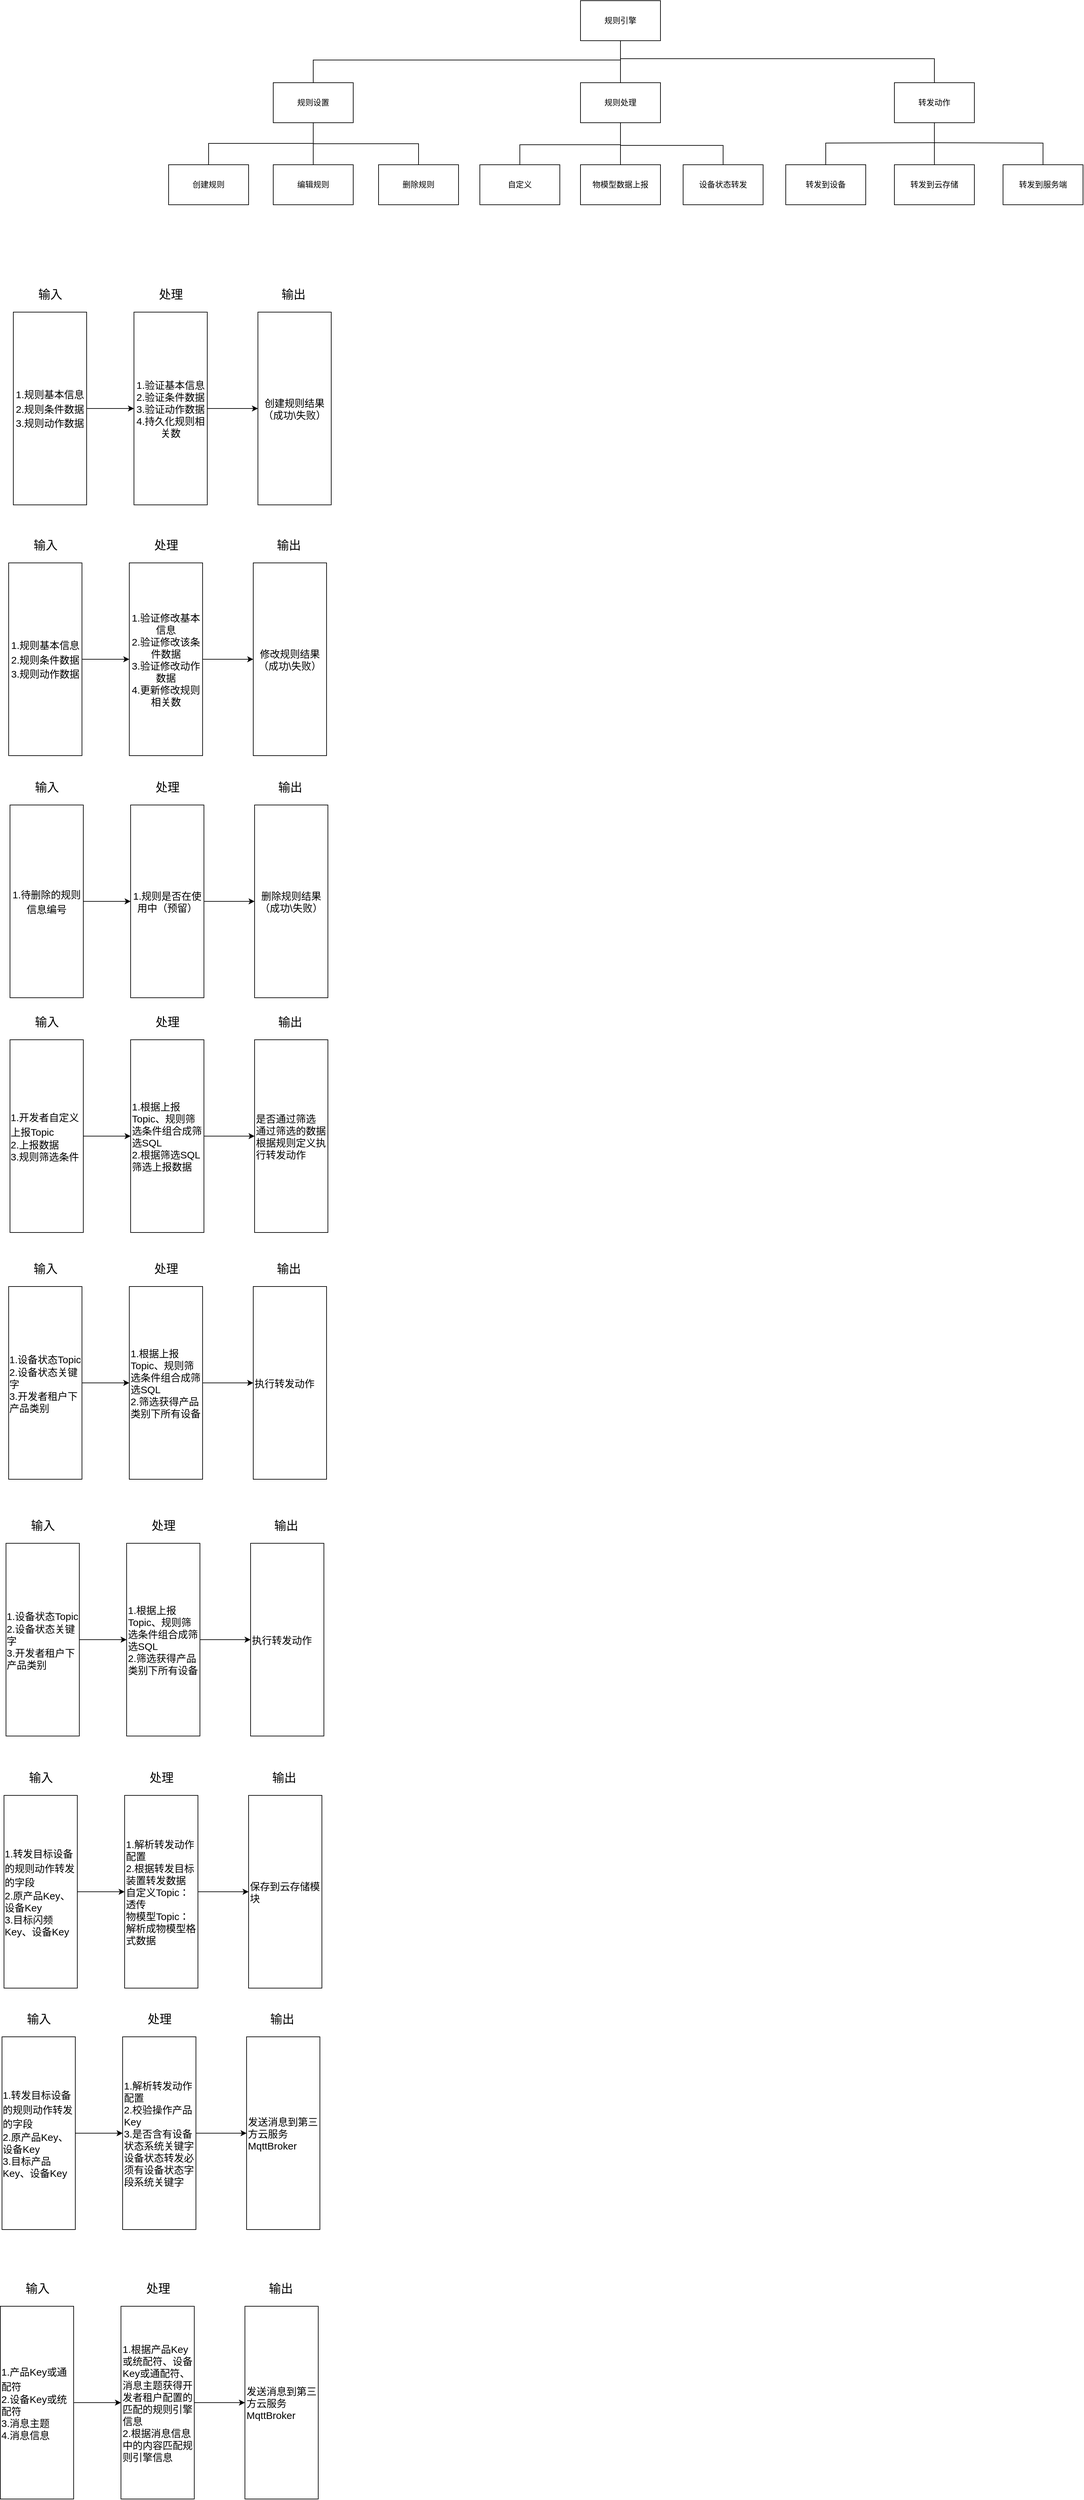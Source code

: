 <mxfile version="14.2.9" type="github">
  <diagram id="VscAiyuKWHetD42OGbaB" name="第 1 页">
    <mxGraphModel dx="1660" dy="474" grid="0" gridSize="10" guides="1" tooltips="1" connect="1" arrows="1" fold="1" page="0" pageScale="1" pageWidth="827" pageHeight="1169" math="0" shadow="0">
      <root>
        <mxCell id="0" />
        <mxCell id="1" parent="0" />
        <mxCell id="ewANI7Twm8QuBgvP3Snu-18" value="" style="edgeStyle=orthogonalEdgeStyle;rounded=0;orthogonalLoop=1;jettySize=auto;html=1;endArrow=none;endFill=0;" parent="1" source="ewANI7Twm8QuBgvP3Snu-1" target="ewANI7Twm8QuBgvP3Snu-4" edge="1">
          <mxGeometry relative="1" as="geometry" />
        </mxCell>
        <mxCell id="ewANI7Twm8QuBgvP3Snu-28" style="edgeStyle=orthogonalEdgeStyle;rounded=0;orthogonalLoop=1;jettySize=auto;html=1;endArrow=none;endFill=0;" parent="1" target="ewANI7Twm8QuBgvP3Snu-2" edge="1">
          <mxGeometry relative="1" as="geometry">
            <mxPoint x="320" y="212" as="sourcePoint" />
            <Array as="points">
              <mxPoint x="-141" y="212" />
            </Array>
          </mxGeometry>
        </mxCell>
        <mxCell id="ewANI7Twm8QuBgvP3Snu-29" style="edgeStyle=orthogonalEdgeStyle;rounded=0;orthogonalLoop=1;jettySize=auto;html=1;endArrow=none;endFill=0;" parent="1" target="ewANI7Twm8QuBgvP3Snu-3" edge="1">
          <mxGeometry relative="1" as="geometry">
            <mxPoint x="320" y="210" as="sourcePoint" />
            <Array as="points">
              <mxPoint x="791" y="210" />
            </Array>
          </mxGeometry>
        </mxCell>
        <mxCell id="ewANI7Twm8QuBgvP3Snu-1" value="规则引擎" style="rounded=0;whiteSpace=wrap;html=1;" parent="1" vertex="1">
          <mxGeometry x="260" y="123" width="120" height="60" as="geometry" />
        </mxCell>
        <mxCell id="ewANI7Twm8QuBgvP3Snu-23" value="" style="edgeStyle=none;rounded=0;orthogonalLoop=1;jettySize=auto;html=1;endArrow=none;endFill=0;" parent="1" source="ewANI7Twm8QuBgvP3Snu-2" target="ewANI7Twm8QuBgvP3Snu-8" edge="1">
          <mxGeometry relative="1" as="geometry" />
        </mxCell>
        <mxCell id="ewANI7Twm8QuBgvP3Snu-24" style="edgeStyle=orthogonalEdgeStyle;rounded=0;orthogonalLoop=1;jettySize=auto;html=1;exitX=0.5;exitY=1;exitDx=0;exitDy=0;entryX=0.5;entryY=0;entryDx=0;entryDy=0;endArrow=none;endFill=0;" parent="1" source="ewANI7Twm8QuBgvP3Snu-2" target="ewANI7Twm8QuBgvP3Snu-9" edge="1">
          <mxGeometry relative="1" as="geometry" />
        </mxCell>
        <mxCell id="ewANI7Twm8QuBgvP3Snu-25" style="edgeStyle=orthogonalEdgeStyle;rounded=0;orthogonalLoop=1;jettySize=auto;html=1;entryX=0.5;entryY=0;entryDx=0;entryDy=0;endArrow=none;endFill=0;" parent="1" target="ewANI7Twm8QuBgvP3Snu-7" edge="1">
          <mxGeometry relative="1" as="geometry">
            <mxPoint x="-141" y="337" as="sourcePoint" />
            <Array as="points">
              <mxPoint x="-201" y="337" />
              <mxPoint x="-298" y="337" />
            </Array>
          </mxGeometry>
        </mxCell>
        <mxCell id="ewANI7Twm8QuBgvP3Snu-2" value="规则设置" style="rounded=0;whiteSpace=wrap;html=1;" parent="1" vertex="1">
          <mxGeometry x="-201" y="246" width="120" height="60" as="geometry" />
        </mxCell>
        <mxCell id="ewANI7Twm8QuBgvP3Snu-30" value="" style="edgeStyle=orthogonalEdgeStyle;rounded=0;orthogonalLoop=1;jettySize=auto;html=1;endArrow=none;endFill=0;" parent="1" source="ewANI7Twm8QuBgvP3Snu-3" target="ewANI7Twm8QuBgvP3Snu-16" edge="1">
          <mxGeometry relative="1" as="geometry" />
        </mxCell>
        <mxCell id="ewANI7Twm8QuBgvP3Snu-31" style="edgeStyle=orthogonalEdgeStyle;rounded=0;orthogonalLoop=1;jettySize=auto;html=1;endArrow=none;endFill=0;" parent="1" target="ewANI7Twm8QuBgvP3Snu-15" edge="1">
          <mxGeometry relative="1" as="geometry">
            <mxPoint x="791" y="336" as="sourcePoint" />
          </mxGeometry>
        </mxCell>
        <mxCell id="ewANI7Twm8QuBgvP3Snu-32" style="edgeStyle=orthogonalEdgeStyle;rounded=0;orthogonalLoop=1;jettySize=auto;html=1;endArrow=none;endFill=0;" parent="1" target="ewANI7Twm8QuBgvP3Snu-17" edge="1">
          <mxGeometry relative="1" as="geometry">
            <mxPoint x="791" y="336" as="sourcePoint" />
          </mxGeometry>
        </mxCell>
        <mxCell id="ewANI7Twm8QuBgvP3Snu-3" value="转发动作" style="rounded=0;whiteSpace=wrap;html=1;" parent="1" vertex="1">
          <mxGeometry x="731" y="246" width="120" height="60" as="geometry" />
        </mxCell>
        <mxCell id="ewANI7Twm8QuBgvP3Snu-22" value="" style="edgeStyle=none;rounded=0;orthogonalLoop=1;jettySize=auto;html=1;endArrow=none;endFill=0;" parent="1" source="ewANI7Twm8QuBgvP3Snu-4" target="ewANI7Twm8QuBgvP3Snu-11" edge="1">
          <mxGeometry relative="1" as="geometry" />
        </mxCell>
        <mxCell id="ewANI7Twm8QuBgvP3Snu-26" style="edgeStyle=orthogonalEdgeStyle;rounded=0;orthogonalLoop=1;jettySize=auto;html=1;entryX=0.5;entryY=0;entryDx=0;entryDy=0;endArrow=none;endFill=0;" parent="1" target="ewANI7Twm8QuBgvP3Snu-10" edge="1">
          <mxGeometry relative="1" as="geometry">
            <mxPoint x="320" y="339" as="sourcePoint" />
            <Array as="points">
              <mxPoint x="169" y="339" />
            </Array>
          </mxGeometry>
        </mxCell>
        <mxCell id="ewANI7Twm8QuBgvP3Snu-27" style="edgeStyle=orthogonalEdgeStyle;rounded=0;orthogonalLoop=1;jettySize=auto;html=1;entryX=0.5;entryY=0;entryDx=0;entryDy=0;endArrow=none;endFill=0;" parent="1" target="ewANI7Twm8QuBgvP3Snu-13" edge="1">
          <mxGeometry relative="1" as="geometry">
            <mxPoint x="320" y="340" as="sourcePoint" />
            <Array as="points">
              <mxPoint x="380" y="340" />
              <mxPoint x="474" y="340" />
            </Array>
          </mxGeometry>
        </mxCell>
        <mxCell id="ewANI7Twm8QuBgvP3Snu-4" value="规则处理" style="rounded=0;whiteSpace=wrap;html=1;" parent="1" vertex="1">
          <mxGeometry x="260" y="246" width="120" height="60" as="geometry" />
        </mxCell>
        <mxCell id="ewANI7Twm8QuBgvP3Snu-7" value="创建规则" style="rounded=0;whiteSpace=wrap;html=1;" parent="1" vertex="1">
          <mxGeometry x="-358" y="369" width="120" height="60" as="geometry" />
        </mxCell>
        <mxCell id="ewANI7Twm8QuBgvP3Snu-8" value="编辑规则" style="rounded=0;whiteSpace=wrap;html=1;" parent="1" vertex="1">
          <mxGeometry x="-201" y="369" width="120" height="60" as="geometry" />
        </mxCell>
        <mxCell id="ewANI7Twm8QuBgvP3Snu-9" value="删除规则" style="rounded=0;whiteSpace=wrap;html=1;" parent="1" vertex="1">
          <mxGeometry x="-43" y="369" width="120" height="60" as="geometry" />
        </mxCell>
        <mxCell id="ewANI7Twm8QuBgvP3Snu-10" value="自定义" style="rounded=0;whiteSpace=wrap;html=1;" parent="1" vertex="1">
          <mxGeometry x="109" y="369" width="120" height="60" as="geometry" />
        </mxCell>
        <mxCell id="ewANI7Twm8QuBgvP3Snu-11" value="物模型数据上报" style="rounded=0;whiteSpace=wrap;html=1;" parent="1" vertex="1">
          <mxGeometry x="260" y="369" width="120" height="60" as="geometry" />
        </mxCell>
        <mxCell id="ewANI7Twm8QuBgvP3Snu-13" value="设备状态转发" style="rounded=0;whiteSpace=wrap;html=1;" parent="1" vertex="1">
          <mxGeometry x="414" y="369" width="120" height="60" as="geometry" />
        </mxCell>
        <mxCell id="ewANI7Twm8QuBgvP3Snu-15" value="转发到设备" style="rounded=0;whiteSpace=wrap;html=1;" parent="1" vertex="1">
          <mxGeometry x="568" y="369" width="120" height="60" as="geometry" />
        </mxCell>
        <mxCell id="ewANI7Twm8QuBgvP3Snu-16" value="转发到云存储" style="rounded=0;whiteSpace=wrap;html=1;" parent="1" vertex="1">
          <mxGeometry x="731" y="369" width="120" height="60" as="geometry" />
        </mxCell>
        <mxCell id="ewANI7Twm8QuBgvP3Snu-17" value="转发到服务端" style="rounded=0;whiteSpace=wrap;html=1;" parent="1" vertex="1">
          <mxGeometry x="894" y="369" width="120" height="60" as="geometry" />
        </mxCell>
        <mxCell id="z9-GPWEVaoNOVswkqr81-26" value="" style="group" vertex="1" connectable="0" parent="1">
          <mxGeometry x="-591" y="551" width="477" height="328" as="geometry" />
        </mxCell>
        <mxCell id="z9-GPWEVaoNOVswkqr81-23" value="" style="group" vertex="1" connectable="0" parent="z9-GPWEVaoNOVswkqr81-26">
          <mxGeometry x="367" width="110" height="328" as="geometry" />
        </mxCell>
        <mxCell id="z9-GPWEVaoNOVswkqr81-17" value="创建规则结果（成功\失败）&lt;br&gt;" style="rounded=0;whiteSpace=wrap;html=1;fontSize=15;" vertex="1" parent="z9-GPWEVaoNOVswkqr81-23">
          <mxGeometry y="39" width="110" height="289" as="geometry" />
        </mxCell>
        <mxCell id="z9-GPWEVaoNOVswkqr81-20" value="输出" style="text;html=1;align=center;verticalAlign=middle;resizable=0;points=[];autosize=1;fontSize=18;" vertex="1" parent="z9-GPWEVaoNOVswkqr81-23">
          <mxGeometry x="30" width="46" height="26" as="geometry" />
        </mxCell>
        <mxCell id="z9-GPWEVaoNOVswkqr81-24" value="" style="group" vertex="1" connectable="0" parent="z9-GPWEVaoNOVswkqr81-26">
          <mxGeometry x="181" width="110" height="328" as="geometry" />
        </mxCell>
        <mxCell id="z9-GPWEVaoNOVswkqr81-16" value="&lt;font style=&quot;font-size: 15px&quot;&gt;1.验证基本信息&lt;br&gt;2.验证条件数据&lt;br&gt;3.验证动作数据&lt;br&gt;4.持久化规则相关数&lt;br&gt;&lt;/font&gt;" style="rounded=0;whiteSpace=wrap;html=1;fontSize=15;" vertex="1" parent="z9-GPWEVaoNOVswkqr81-24">
          <mxGeometry y="39" width="110" height="289" as="geometry" />
        </mxCell>
        <mxCell id="z9-GPWEVaoNOVswkqr81-19" value="处理" style="text;html=1;align=center;verticalAlign=middle;resizable=0;points=[];autosize=1;fontSize=18;" vertex="1" parent="z9-GPWEVaoNOVswkqr81-24">
          <mxGeometry x="32" width="46" height="26" as="geometry" />
        </mxCell>
        <mxCell id="z9-GPWEVaoNOVswkqr81-25" value="" style="group" vertex="1" connectable="0" parent="z9-GPWEVaoNOVswkqr81-26">
          <mxGeometry width="110" height="328" as="geometry" />
        </mxCell>
        <mxCell id="z9-GPWEVaoNOVswkqr81-15" value="&lt;font style=&quot;font-size: 15px&quot;&gt;1.规则基本信息&lt;br&gt;2.规则条件数据&lt;br&gt;3.规则动作数据&lt;br&gt;&lt;/font&gt;" style="rounded=0;whiteSpace=wrap;html=1;fontSize=18;" vertex="1" parent="z9-GPWEVaoNOVswkqr81-25">
          <mxGeometry y="39" width="110" height="289" as="geometry" />
        </mxCell>
        <mxCell id="z9-GPWEVaoNOVswkqr81-18" value="输入" style="text;html=1;align=center;verticalAlign=middle;resizable=0;points=[];autosize=1;fontSize=18;" vertex="1" parent="z9-GPWEVaoNOVswkqr81-25">
          <mxGeometry x="32" width="46" height="26" as="geometry" />
        </mxCell>
        <mxCell id="z9-GPWEVaoNOVswkqr81-27" value="" style="endArrow=classic;html=1;fontSize=18;exitX=1;exitY=0.5;exitDx=0;exitDy=0;" edge="1" parent="z9-GPWEVaoNOVswkqr81-26" source="z9-GPWEVaoNOVswkqr81-15" target="z9-GPWEVaoNOVswkqr81-16">
          <mxGeometry width="50" height="50" relative="1" as="geometry">
            <mxPoint x="288" y="174" as="sourcePoint" />
            <mxPoint x="338" y="124" as="targetPoint" />
          </mxGeometry>
        </mxCell>
        <mxCell id="z9-GPWEVaoNOVswkqr81-29" style="edgeStyle=orthogonalEdgeStyle;rounded=0;orthogonalLoop=1;jettySize=auto;html=1;exitX=1;exitY=0.5;exitDx=0;exitDy=0;entryX=0;entryY=0.5;entryDx=0;entryDy=0;endArrow=classic;endFill=1;fontSize=18;" edge="1" parent="z9-GPWEVaoNOVswkqr81-26" source="z9-GPWEVaoNOVswkqr81-16" target="z9-GPWEVaoNOVswkqr81-17">
          <mxGeometry relative="1" as="geometry" />
        </mxCell>
        <mxCell id="z9-GPWEVaoNOVswkqr81-30" value="" style="group" vertex="1" connectable="0" parent="1">
          <mxGeometry x="-598" y="927" width="477" height="328" as="geometry" />
        </mxCell>
        <mxCell id="z9-GPWEVaoNOVswkqr81-31" value="" style="group" vertex="1" connectable="0" parent="z9-GPWEVaoNOVswkqr81-30">
          <mxGeometry x="367" width="110" height="328" as="geometry" />
        </mxCell>
        <mxCell id="z9-GPWEVaoNOVswkqr81-32" value="修改规则结果（成功\失败）" style="rounded=0;whiteSpace=wrap;html=1;fontSize=15;" vertex="1" parent="z9-GPWEVaoNOVswkqr81-31">
          <mxGeometry y="39" width="110" height="289" as="geometry" />
        </mxCell>
        <mxCell id="z9-GPWEVaoNOVswkqr81-33" value="输出" style="text;html=1;align=center;verticalAlign=middle;resizable=0;points=[];autosize=1;fontSize=18;" vertex="1" parent="z9-GPWEVaoNOVswkqr81-31">
          <mxGeometry x="30" width="46" height="26" as="geometry" />
        </mxCell>
        <mxCell id="z9-GPWEVaoNOVswkqr81-34" value="" style="group" vertex="1" connectable="0" parent="z9-GPWEVaoNOVswkqr81-30">
          <mxGeometry x="181" width="110" height="328" as="geometry" />
        </mxCell>
        <mxCell id="z9-GPWEVaoNOVswkqr81-35" value="&lt;font style=&quot;font-size: 15px&quot;&gt;1.验证修改基本信息&lt;br&gt;2.验证修改该条件数据&lt;br&gt;3.验证修改动作数据&lt;br&gt;4.更新修改规则相关数&lt;br&gt;&lt;/font&gt;" style="rounded=0;whiteSpace=wrap;html=1;fontSize=15;" vertex="1" parent="z9-GPWEVaoNOVswkqr81-34">
          <mxGeometry y="39" width="110" height="289" as="geometry" />
        </mxCell>
        <mxCell id="z9-GPWEVaoNOVswkqr81-36" value="处理" style="text;html=1;align=center;verticalAlign=middle;resizable=0;points=[];autosize=1;fontSize=18;" vertex="1" parent="z9-GPWEVaoNOVswkqr81-34">
          <mxGeometry x="32" width="46" height="26" as="geometry" />
        </mxCell>
        <mxCell id="z9-GPWEVaoNOVswkqr81-37" value="" style="group" vertex="1" connectable="0" parent="z9-GPWEVaoNOVswkqr81-30">
          <mxGeometry width="110" height="328" as="geometry" />
        </mxCell>
        <mxCell id="z9-GPWEVaoNOVswkqr81-38" value="&lt;font style=&quot;font-size: 15px&quot;&gt;1.规则基本信息&lt;br&gt;2.规则条件数据&lt;br&gt;3.规则动作数据&lt;br&gt;&lt;/font&gt;" style="rounded=0;whiteSpace=wrap;html=1;fontSize=18;" vertex="1" parent="z9-GPWEVaoNOVswkqr81-37">
          <mxGeometry y="39" width="110" height="289" as="geometry" />
        </mxCell>
        <mxCell id="z9-GPWEVaoNOVswkqr81-39" value="输入" style="text;html=1;align=center;verticalAlign=middle;resizable=0;points=[];autosize=1;fontSize=18;" vertex="1" parent="z9-GPWEVaoNOVswkqr81-37">
          <mxGeometry x="32" width="46" height="26" as="geometry" />
        </mxCell>
        <mxCell id="z9-GPWEVaoNOVswkqr81-40" value="" style="endArrow=classic;html=1;fontSize=18;exitX=1;exitY=0.5;exitDx=0;exitDy=0;" edge="1" parent="z9-GPWEVaoNOVswkqr81-30" source="z9-GPWEVaoNOVswkqr81-38" target="z9-GPWEVaoNOVswkqr81-35">
          <mxGeometry width="50" height="50" relative="1" as="geometry">
            <mxPoint x="288" y="174" as="sourcePoint" />
            <mxPoint x="338" y="124" as="targetPoint" />
          </mxGeometry>
        </mxCell>
        <mxCell id="z9-GPWEVaoNOVswkqr81-41" style="edgeStyle=orthogonalEdgeStyle;rounded=0;orthogonalLoop=1;jettySize=auto;html=1;exitX=1;exitY=0.5;exitDx=0;exitDy=0;entryX=0;entryY=0.5;entryDx=0;entryDy=0;endArrow=classic;endFill=1;fontSize=18;" edge="1" parent="z9-GPWEVaoNOVswkqr81-30" source="z9-GPWEVaoNOVswkqr81-35" target="z9-GPWEVaoNOVswkqr81-32">
          <mxGeometry relative="1" as="geometry" />
        </mxCell>
        <mxCell id="z9-GPWEVaoNOVswkqr81-42" value="" style="group" vertex="1" connectable="0" parent="1">
          <mxGeometry x="-596" y="1290" width="477" height="328" as="geometry" />
        </mxCell>
        <mxCell id="z9-GPWEVaoNOVswkqr81-43" value="" style="group" vertex="1" connectable="0" parent="z9-GPWEVaoNOVswkqr81-42">
          <mxGeometry x="367" width="110" height="328" as="geometry" />
        </mxCell>
        <mxCell id="z9-GPWEVaoNOVswkqr81-44" value="删除规则结果（成功\失败）" style="rounded=0;whiteSpace=wrap;html=1;fontSize=15;" vertex="1" parent="z9-GPWEVaoNOVswkqr81-43">
          <mxGeometry y="39" width="110" height="289" as="geometry" />
        </mxCell>
        <mxCell id="z9-GPWEVaoNOVswkqr81-45" value="输出" style="text;html=1;align=center;verticalAlign=middle;resizable=0;points=[];autosize=1;fontSize=18;" vertex="1" parent="z9-GPWEVaoNOVswkqr81-43">
          <mxGeometry x="30" width="46" height="26" as="geometry" />
        </mxCell>
        <mxCell id="z9-GPWEVaoNOVswkqr81-46" value="" style="group" vertex="1" connectable="0" parent="z9-GPWEVaoNOVswkqr81-42">
          <mxGeometry x="181" width="110" height="328" as="geometry" />
        </mxCell>
        <mxCell id="z9-GPWEVaoNOVswkqr81-47" value="&lt;font style=&quot;font-size: 15px&quot;&gt;1.规则是否在使用中（预留）&lt;br&gt;&lt;/font&gt;" style="rounded=0;whiteSpace=wrap;html=1;fontSize=15;" vertex="1" parent="z9-GPWEVaoNOVswkqr81-46">
          <mxGeometry y="39" width="110" height="289" as="geometry" />
        </mxCell>
        <mxCell id="z9-GPWEVaoNOVswkqr81-48" value="处理" style="text;html=1;align=center;verticalAlign=middle;resizable=0;points=[];autosize=1;fontSize=18;" vertex="1" parent="z9-GPWEVaoNOVswkqr81-46">
          <mxGeometry x="32" width="46" height="26" as="geometry" />
        </mxCell>
        <mxCell id="z9-GPWEVaoNOVswkqr81-49" value="" style="group" vertex="1" connectable="0" parent="z9-GPWEVaoNOVswkqr81-42">
          <mxGeometry width="110" height="328" as="geometry" />
        </mxCell>
        <mxCell id="z9-GPWEVaoNOVswkqr81-50" value="&lt;font style=&quot;font-size: 15px&quot;&gt;1.待删除的规则信息编号&lt;br&gt;&lt;/font&gt;" style="rounded=0;whiteSpace=wrap;html=1;fontSize=18;" vertex="1" parent="z9-GPWEVaoNOVswkqr81-49">
          <mxGeometry y="39" width="110" height="289" as="geometry" />
        </mxCell>
        <mxCell id="z9-GPWEVaoNOVswkqr81-51" value="输入" style="text;html=1;align=center;verticalAlign=middle;resizable=0;points=[];autosize=1;fontSize=18;" vertex="1" parent="z9-GPWEVaoNOVswkqr81-49">
          <mxGeometry x="32" width="46" height="26" as="geometry" />
        </mxCell>
        <mxCell id="z9-GPWEVaoNOVswkqr81-52" value="" style="endArrow=classic;html=1;fontSize=18;exitX=1;exitY=0.5;exitDx=0;exitDy=0;" edge="1" parent="z9-GPWEVaoNOVswkqr81-42" source="z9-GPWEVaoNOVswkqr81-50" target="z9-GPWEVaoNOVswkqr81-47">
          <mxGeometry width="50" height="50" relative="1" as="geometry">
            <mxPoint x="288" y="174" as="sourcePoint" />
            <mxPoint x="338" y="124" as="targetPoint" />
          </mxGeometry>
        </mxCell>
        <mxCell id="z9-GPWEVaoNOVswkqr81-53" style="edgeStyle=orthogonalEdgeStyle;rounded=0;orthogonalLoop=1;jettySize=auto;html=1;exitX=1;exitY=0.5;exitDx=0;exitDy=0;entryX=0;entryY=0.5;entryDx=0;entryDy=0;endArrow=classic;endFill=1;fontSize=18;" edge="1" parent="z9-GPWEVaoNOVswkqr81-42" source="z9-GPWEVaoNOVswkqr81-47" target="z9-GPWEVaoNOVswkqr81-44">
          <mxGeometry relative="1" as="geometry" />
        </mxCell>
        <mxCell id="z9-GPWEVaoNOVswkqr81-54" value="" style="group" vertex="1" connectable="0" parent="1">
          <mxGeometry x="-596" y="1642" width="477" height="328" as="geometry" />
        </mxCell>
        <mxCell id="z9-GPWEVaoNOVswkqr81-55" value="" style="group" vertex="1" connectable="0" parent="z9-GPWEVaoNOVswkqr81-54">
          <mxGeometry x="367" width="110" height="328" as="geometry" />
        </mxCell>
        <mxCell id="z9-GPWEVaoNOVswkqr81-56" value="是否通过筛选&lt;br&gt;通过筛选的数据根据规则定义执行转发动作" style="rounded=0;whiteSpace=wrap;html=1;fontSize=15;align=left;" vertex="1" parent="z9-GPWEVaoNOVswkqr81-55">
          <mxGeometry y="39" width="110" height="289" as="geometry" />
        </mxCell>
        <mxCell id="z9-GPWEVaoNOVswkqr81-57" value="输出" style="text;html=1;align=center;verticalAlign=middle;resizable=0;points=[];autosize=1;fontSize=18;" vertex="1" parent="z9-GPWEVaoNOVswkqr81-55">
          <mxGeometry x="30" width="46" height="26" as="geometry" />
        </mxCell>
        <mxCell id="z9-GPWEVaoNOVswkqr81-58" value="" style="group" vertex="1" connectable="0" parent="z9-GPWEVaoNOVswkqr81-54">
          <mxGeometry x="181" width="110" height="328" as="geometry" />
        </mxCell>
        <mxCell id="z9-GPWEVaoNOVswkqr81-59" value="&lt;font style=&quot;font-size: 15px&quot;&gt;1.根据上报Topic、规则筛选条件组合成筛选SQL&lt;br&gt;2.根据筛选SQL筛选上报数据&lt;br&gt;&lt;/font&gt;" style="rounded=0;whiteSpace=wrap;html=1;fontSize=15;align=left;" vertex="1" parent="z9-GPWEVaoNOVswkqr81-58">
          <mxGeometry y="39" width="110" height="289" as="geometry" />
        </mxCell>
        <mxCell id="z9-GPWEVaoNOVswkqr81-60" value="处理" style="text;html=1;align=center;verticalAlign=middle;resizable=0;points=[];autosize=1;fontSize=18;" vertex="1" parent="z9-GPWEVaoNOVswkqr81-58">
          <mxGeometry x="32" width="46" height="26" as="geometry" />
        </mxCell>
        <mxCell id="z9-GPWEVaoNOVswkqr81-61" value="" style="group" vertex="1" connectable="0" parent="z9-GPWEVaoNOVswkqr81-54">
          <mxGeometry width="110" height="328" as="geometry" />
        </mxCell>
        <mxCell id="z9-GPWEVaoNOVswkqr81-62" value="&lt;div style=&quot;text-align: left&quot;&gt;&lt;span style=&quot;font-size: 15px&quot;&gt;1.开发者自定义上报Topic&lt;/span&gt;&lt;/div&gt;&lt;font style=&quot;font-size: 15px&quot;&gt;&lt;div style=&quot;text-align: left&quot;&gt;&lt;span&gt;2.上报数据&lt;/span&gt;&lt;/div&gt;&lt;div style=&quot;text-align: left&quot;&gt;&lt;span&gt;3.规则筛选条件&lt;/span&gt;&lt;/div&gt;&lt;/font&gt;" style="rounded=0;whiteSpace=wrap;html=1;fontSize=18;" vertex="1" parent="z9-GPWEVaoNOVswkqr81-61">
          <mxGeometry y="39" width="110" height="289" as="geometry" />
        </mxCell>
        <mxCell id="z9-GPWEVaoNOVswkqr81-63" value="输入" style="text;html=1;align=center;verticalAlign=middle;resizable=0;points=[];autosize=1;fontSize=18;" vertex="1" parent="z9-GPWEVaoNOVswkqr81-61">
          <mxGeometry x="32" width="46" height="26" as="geometry" />
        </mxCell>
        <mxCell id="z9-GPWEVaoNOVswkqr81-64" value="" style="endArrow=classic;html=1;fontSize=18;exitX=1;exitY=0.5;exitDx=0;exitDy=0;" edge="1" parent="z9-GPWEVaoNOVswkqr81-54" source="z9-GPWEVaoNOVswkqr81-62" target="z9-GPWEVaoNOVswkqr81-59">
          <mxGeometry width="50" height="50" relative="1" as="geometry">
            <mxPoint x="288" y="174" as="sourcePoint" />
            <mxPoint x="338" y="124" as="targetPoint" />
          </mxGeometry>
        </mxCell>
        <mxCell id="z9-GPWEVaoNOVswkqr81-65" style="edgeStyle=orthogonalEdgeStyle;rounded=0;orthogonalLoop=1;jettySize=auto;html=1;exitX=1;exitY=0.5;exitDx=0;exitDy=0;entryX=0;entryY=0.5;entryDx=0;entryDy=0;endArrow=classic;endFill=1;fontSize=18;" edge="1" parent="z9-GPWEVaoNOVswkqr81-54" source="z9-GPWEVaoNOVswkqr81-59" target="z9-GPWEVaoNOVswkqr81-56">
          <mxGeometry relative="1" as="geometry" />
        </mxCell>
        <mxCell id="z9-GPWEVaoNOVswkqr81-66" value="" style="group" vertex="1" connectable="0" parent="1">
          <mxGeometry x="-598" y="2012" width="477" height="328" as="geometry" />
        </mxCell>
        <mxCell id="z9-GPWEVaoNOVswkqr81-67" value="" style="group" vertex="1" connectable="0" parent="z9-GPWEVaoNOVswkqr81-66">
          <mxGeometry x="367" width="110" height="328" as="geometry" />
        </mxCell>
        <mxCell id="z9-GPWEVaoNOVswkqr81-68" value="执行转发动作" style="rounded=0;whiteSpace=wrap;html=1;fontSize=15;align=left;" vertex="1" parent="z9-GPWEVaoNOVswkqr81-67">
          <mxGeometry y="39" width="110" height="289" as="geometry" />
        </mxCell>
        <mxCell id="z9-GPWEVaoNOVswkqr81-69" value="输出" style="text;html=1;align=center;verticalAlign=middle;resizable=0;points=[];autosize=1;fontSize=18;" vertex="1" parent="z9-GPWEVaoNOVswkqr81-67">
          <mxGeometry x="30" width="46" height="26" as="geometry" />
        </mxCell>
        <mxCell id="z9-GPWEVaoNOVswkqr81-70" value="" style="group" vertex="1" connectable="0" parent="z9-GPWEVaoNOVswkqr81-66">
          <mxGeometry x="181" width="110" height="328" as="geometry" />
        </mxCell>
        <mxCell id="z9-GPWEVaoNOVswkqr81-71" value="&lt;font style=&quot;font-size: 15px&quot;&gt;1.根据上报Topic、规则筛选条件组合成筛选SQL&lt;br&gt;2.筛选获得产品类别下所有设备&lt;br&gt;&lt;/font&gt;" style="rounded=0;whiteSpace=wrap;html=1;fontSize=15;align=left;" vertex="1" parent="z9-GPWEVaoNOVswkqr81-70">
          <mxGeometry y="39" width="110" height="289" as="geometry" />
        </mxCell>
        <mxCell id="z9-GPWEVaoNOVswkqr81-72" value="处理" style="text;html=1;align=center;verticalAlign=middle;resizable=0;points=[];autosize=1;fontSize=18;" vertex="1" parent="z9-GPWEVaoNOVswkqr81-70">
          <mxGeometry x="32" width="46" height="26" as="geometry" />
        </mxCell>
        <mxCell id="z9-GPWEVaoNOVswkqr81-73" value="" style="group" vertex="1" connectable="0" parent="z9-GPWEVaoNOVswkqr81-66">
          <mxGeometry width="110" height="328" as="geometry" />
        </mxCell>
        <mxCell id="z9-GPWEVaoNOVswkqr81-74" value="&lt;div style=&quot;text-align: left&quot;&gt;&lt;span style=&quot;font-size: 15px&quot;&gt;1.设备状态Topic&lt;/span&gt;&lt;/div&gt;&lt;font style=&quot;font-size: 15px&quot;&gt;&lt;div style=&quot;text-align: left&quot;&gt;&lt;span&gt;2.设备状态关键字&lt;/span&gt;&lt;/div&gt;&lt;div style=&quot;text-align: left&quot;&gt;&lt;span&gt;3.开发者租户下产品类别&lt;/span&gt;&lt;/div&gt;&lt;/font&gt;" style="rounded=0;whiteSpace=wrap;html=1;fontSize=18;" vertex="1" parent="z9-GPWEVaoNOVswkqr81-73">
          <mxGeometry y="39" width="110" height="289" as="geometry" />
        </mxCell>
        <mxCell id="z9-GPWEVaoNOVswkqr81-75" value="输入" style="text;html=1;align=center;verticalAlign=middle;resizable=0;points=[];autosize=1;fontSize=18;" vertex="1" parent="z9-GPWEVaoNOVswkqr81-73">
          <mxGeometry x="32" width="46" height="26" as="geometry" />
        </mxCell>
        <mxCell id="z9-GPWEVaoNOVswkqr81-76" value="" style="endArrow=classic;html=1;fontSize=18;exitX=1;exitY=0.5;exitDx=0;exitDy=0;" edge="1" parent="z9-GPWEVaoNOVswkqr81-66" source="z9-GPWEVaoNOVswkqr81-74" target="z9-GPWEVaoNOVswkqr81-71">
          <mxGeometry width="50" height="50" relative="1" as="geometry">
            <mxPoint x="288" y="174" as="sourcePoint" />
            <mxPoint x="338" y="124" as="targetPoint" />
          </mxGeometry>
        </mxCell>
        <mxCell id="z9-GPWEVaoNOVswkqr81-77" style="edgeStyle=orthogonalEdgeStyle;rounded=0;orthogonalLoop=1;jettySize=auto;html=1;exitX=1;exitY=0.5;exitDx=0;exitDy=0;entryX=0;entryY=0.5;entryDx=0;entryDy=0;endArrow=classic;endFill=1;fontSize=18;" edge="1" parent="z9-GPWEVaoNOVswkqr81-66" source="z9-GPWEVaoNOVswkqr81-71" target="z9-GPWEVaoNOVswkqr81-68">
          <mxGeometry relative="1" as="geometry" />
        </mxCell>
        <mxCell id="z9-GPWEVaoNOVswkqr81-78" value="" style="group" vertex="1" connectable="0" parent="1">
          <mxGeometry x="-602" y="2397" width="477" height="328" as="geometry" />
        </mxCell>
        <mxCell id="z9-GPWEVaoNOVswkqr81-79" value="" style="group" vertex="1" connectable="0" parent="z9-GPWEVaoNOVswkqr81-78">
          <mxGeometry x="367" width="110" height="328" as="geometry" />
        </mxCell>
        <mxCell id="z9-GPWEVaoNOVswkqr81-80" value="执行转发动作" style="rounded=0;whiteSpace=wrap;html=1;fontSize=15;align=left;" vertex="1" parent="z9-GPWEVaoNOVswkqr81-79">
          <mxGeometry y="39" width="110" height="289" as="geometry" />
        </mxCell>
        <mxCell id="z9-GPWEVaoNOVswkqr81-81" value="输出" style="text;html=1;align=center;verticalAlign=middle;resizable=0;points=[];autosize=1;fontSize=18;" vertex="1" parent="z9-GPWEVaoNOVswkqr81-79">
          <mxGeometry x="30" width="46" height="26" as="geometry" />
        </mxCell>
        <mxCell id="z9-GPWEVaoNOVswkqr81-82" value="" style="group" vertex="1" connectable="0" parent="z9-GPWEVaoNOVswkqr81-78">
          <mxGeometry x="181" width="110" height="328" as="geometry" />
        </mxCell>
        <mxCell id="z9-GPWEVaoNOVswkqr81-83" value="&lt;font style=&quot;font-size: 15px&quot;&gt;1.根据上报Topic、规则筛选条件组合成筛选SQL&lt;br&gt;2.筛选获得产品类别下所有设备&lt;br&gt;&lt;/font&gt;" style="rounded=0;whiteSpace=wrap;html=1;fontSize=15;align=left;" vertex="1" parent="z9-GPWEVaoNOVswkqr81-82">
          <mxGeometry y="39" width="110" height="289" as="geometry" />
        </mxCell>
        <mxCell id="z9-GPWEVaoNOVswkqr81-84" value="处理" style="text;html=1;align=center;verticalAlign=middle;resizable=0;points=[];autosize=1;fontSize=18;" vertex="1" parent="z9-GPWEVaoNOVswkqr81-82">
          <mxGeometry x="32" width="46" height="26" as="geometry" />
        </mxCell>
        <mxCell id="z9-GPWEVaoNOVswkqr81-85" value="" style="group" vertex="1" connectable="0" parent="z9-GPWEVaoNOVswkqr81-78">
          <mxGeometry width="110" height="328" as="geometry" />
        </mxCell>
        <mxCell id="z9-GPWEVaoNOVswkqr81-86" value="&lt;div style=&quot;text-align: left&quot;&gt;&lt;span style=&quot;font-size: 15px&quot;&gt;1.设备状态Topic&lt;/span&gt;&lt;/div&gt;&lt;font style=&quot;font-size: 15px&quot;&gt;&lt;div style=&quot;text-align: left&quot;&gt;&lt;span&gt;2.设备状态关键字&lt;/span&gt;&lt;/div&gt;&lt;div style=&quot;text-align: left&quot;&gt;&lt;span&gt;3.开发者租户下产品类别&lt;/span&gt;&lt;/div&gt;&lt;/font&gt;" style="rounded=0;whiteSpace=wrap;html=1;fontSize=18;" vertex="1" parent="z9-GPWEVaoNOVswkqr81-85">
          <mxGeometry y="39" width="110" height="289" as="geometry" />
        </mxCell>
        <mxCell id="z9-GPWEVaoNOVswkqr81-87" value="输入" style="text;html=1;align=center;verticalAlign=middle;resizable=0;points=[];autosize=1;fontSize=18;" vertex="1" parent="z9-GPWEVaoNOVswkqr81-85">
          <mxGeometry x="32" width="46" height="26" as="geometry" />
        </mxCell>
        <mxCell id="z9-GPWEVaoNOVswkqr81-88" value="" style="endArrow=classic;html=1;fontSize=18;exitX=1;exitY=0.5;exitDx=0;exitDy=0;" edge="1" parent="z9-GPWEVaoNOVswkqr81-78" source="z9-GPWEVaoNOVswkqr81-86" target="z9-GPWEVaoNOVswkqr81-83">
          <mxGeometry width="50" height="50" relative="1" as="geometry">
            <mxPoint x="288" y="174" as="sourcePoint" />
            <mxPoint x="338" y="124" as="targetPoint" />
          </mxGeometry>
        </mxCell>
        <mxCell id="z9-GPWEVaoNOVswkqr81-89" style="edgeStyle=orthogonalEdgeStyle;rounded=0;orthogonalLoop=1;jettySize=auto;html=1;exitX=1;exitY=0.5;exitDx=0;exitDy=0;entryX=0;entryY=0.5;entryDx=0;entryDy=0;endArrow=classic;endFill=1;fontSize=18;" edge="1" parent="z9-GPWEVaoNOVswkqr81-78" source="z9-GPWEVaoNOVswkqr81-83" target="z9-GPWEVaoNOVswkqr81-80">
          <mxGeometry relative="1" as="geometry" />
        </mxCell>
        <mxCell id="z9-GPWEVaoNOVswkqr81-90" value="" style="group" vertex="1" connectable="0" parent="1">
          <mxGeometry x="-605" y="2775" width="477" height="328" as="geometry" />
        </mxCell>
        <mxCell id="z9-GPWEVaoNOVswkqr81-91" value="" style="group" vertex="1" connectable="0" parent="z9-GPWEVaoNOVswkqr81-90">
          <mxGeometry x="367" width="110" height="328" as="geometry" />
        </mxCell>
        <mxCell id="z9-GPWEVaoNOVswkqr81-92" value="保存到云存储模块" style="rounded=0;whiteSpace=wrap;html=1;fontSize=15;align=left;" vertex="1" parent="z9-GPWEVaoNOVswkqr81-91">
          <mxGeometry y="39" width="110" height="289" as="geometry" />
        </mxCell>
        <mxCell id="z9-GPWEVaoNOVswkqr81-93" value="输出" style="text;html=1;align=center;verticalAlign=middle;resizable=0;points=[];autosize=1;fontSize=18;" vertex="1" parent="z9-GPWEVaoNOVswkqr81-91">
          <mxGeometry x="30" width="46" height="26" as="geometry" />
        </mxCell>
        <mxCell id="z9-GPWEVaoNOVswkqr81-94" value="" style="group" vertex="1" connectable="0" parent="z9-GPWEVaoNOVswkqr81-90">
          <mxGeometry x="181" width="110" height="328" as="geometry" />
        </mxCell>
        <mxCell id="z9-GPWEVaoNOVswkqr81-95" value="&lt;font style=&quot;font-size: 15px&quot;&gt;1.解析转发动作配置&lt;br&gt;2.根据转发目标装置转发数据&lt;br&gt;自定义Topic：透传&lt;br&gt;物模型Topic：解析成物模型格式数据&lt;br&gt;&lt;/font&gt;" style="rounded=0;whiteSpace=wrap;html=1;fontSize=15;align=left;" vertex="1" parent="z9-GPWEVaoNOVswkqr81-94">
          <mxGeometry y="39" width="110" height="289" as="geometry" />
        </mxCell>
        <mxCell id="z9-GPWEVaoNOVswkqr81-96" value="处理" style="text;html=1;align=center;verticalAlign=middle;resizable=0;points=[];autosize=1;fontSize=18;" vertex="1" parent="z9-GPWEVaoNOVswkqr81-94">
          <mxGeometry x="32" width="46" height="26" as="geometry" />
        </mxCell>
        <mxCell id="z9-GPWEVaoNOVswkqr81-97" value="" style="group" vertex="1" connectable="0" parent="z9-GPWEVaoNOVswkqr81-90">
          <mxGeometry width="110" height="328" as="geometry" />
        </mxCell>
        <mxCell id="z9-GPWEVaoNOVswkqr81-98" value="&lt;div style=&quot;text-align: left&quot;&gt;&lt;span style=&quot;font-size: 15px&quot;&gt;1.转发目标设备的&lt;/span&gt;&lt;span style=&quot;font-size: 15px&quot;&gt;规则动作转发的字段&lt;/span&gt;&lt;/div&gt;&lt;font style=&quot;font-size: 15px&quot;&gt;&lt;div style=&quot;text-align: left&quot;&gt;&lt;span&gt;2.原产品Key、设备Key&lt;/span&gt;&lt;/div&gt;&lt;div style=&quot;text-align: left&quot;&gt;&lt;span&gt;3.目标闪频Key、设备Key&lt;/span&gt;&lt;/div&gt;&lt;/font&gt;" style="rounded=0;whiteSpace=wrap;html=1;fontSize=18;" vertex="1" parent="z9-GPWEVaoNOVswkqr81-97">
          <mxGeometry y="39" width="110" height="289" as="geometry" />
        </mxCell>
        <mxCell id="z9-GPWEVaoNOVswkqr81-99" value="输入" style="text;html=1;align=center;verticalAlign=middle;resizable=0;points=[];autosize=1;fontSize=18;" vertex="1" parent="z9-GPWEVaoNOVswkqr81-97">
          <mxGeometry x="32" width="46" height="26" as="geometry" />
        </mxCell>
        <mxCell id="z9-GPWEVaoNOVswkqr81-100" value="" style="endArrow=classic;html=1;fontSize=18;exitX=1;exitY=0.5;exitDx=0;exitDy=0;" edge="1" parent="z9-GPWEVaoNOVswkqr81-90" source="z9-GPWEVaoNOVswkqr81-98" target="z9-GPWEVaoNOVswkqr81-95">
          <mxGeometry width="50" height="50" relative="1" as="geometry">
            <mxPoint x="288" y="174" as="sourcePoint" />
            <mxPoint x="338" y="124" as="targetPoint" />
          </mxGeometry>
        </mxCell>
        <mxCell id="z9-GPWEVaoNOVswkqr81-101" style="edgeStyle=orthogonalEdgeStyle;rounded=0;orthogonalLoop=1;jettySize=auto;html=1;exitX=1;exitY=0.5;exitDx=0;exitDy=0;entryX=0;entryY=0.5;entryDx=0;entryDy=0;endArrow=classic;endFill=1;fontSize=18;" edge="1" parent="z9-GPWEVaoNOVswkqr81-90" source="z9-GPWEVaoNOVswkqr81-95" target="z9-GPWEVaoNOVswkqr81-92">
          <mxGeometry relative="1" as="geometry" />
        </mxCell>
        <mxCell id="z9-GPWEVaoNOVswkqr81-102" value="" style="group" vertex="1" connectable="0" parent="1">
          <mxGeometry x="-608" y="3137" width="477" height="328" as="geometry" />
        </mxCell>
        <mxCell id="z9-GPWEVaoNOVswkqr81-103" value="" style="group" vertex="1" connectable="0" parent="z9-GPWEVaoNOVswkqr81-102">
          <mxGeometry x="367" width="110" height="328" as="geometry" />
        </mxCell>
        <mxCell id="z9-GPWEVaoNOVswkqr81-104" value="发送消息到第三方云服务MqttBroker" style="rounded=0;whiteSpace=wrap;html=1;fontSize=15;align=left;" vertex="1" parent="z9-GPWEVaoNOVswkqr81-103">
          <mxGeometry y="39" width="110" height="289" as="geometry" />
        </mxCell>
        <mxCell id="z9-GPWEVaoNOVswkqr81-105" value="输出" style="text;html=1;align=center;verticalAlign=middle;resizable=0;points=[];autosize=1;fontSize=18;" vertex="1" parent="z9-GPWEVaoNOVswkqr81-103">
          <mxGeometry x="30" width="46" height="26" as="geometry" />
        </mxCell>
        <mxCell id="z9-GPWEVaoNOVswkqr81-106" value="" style="group" vertex="1" connectable="0" parent="z9-GPWEVaoNOVswkqr81-102">
          <mxGeometry x="181" width="110" height="328" as="geometry" />
        </mxCell>
        <mxCell id="z9-GPWEVaoNOVswkqr81-107" value="&lt;font style=&quot;font-size: 15px&quot;&gt;1.解析转发动作配置&lt;br&gt;2.校验操作产品Key&lt;br&gt;3.是否含有设备状态系统关键字&lt;br&gt;设备状态转发必须有设备状态字段系统关键字&lt;br&gt;&lt;/font&gt;" style="rounded=0;whiteSpace=wrap;html=1;fontSize=15;align=left;" vertex="1" parent="z9-GPWEVaoNOVswkqr81-106">
          <mxGeometry y="39" width="110" height="289" as="geometry" />
        </mxCell>
        <mxCell id="z9-GPWEVaoNOVswkqr81-108" value="处理" style="text;html=1;align=center;verticalAlign=middle;resizable=0;points=[];autosize=1;fontSize=18;" vertex="1" parent="z9-GPWEVaoNOVswkqr81-106">
          <mxGeometry x="32" width="46" height="26" as="geometry" />
        </mxCell>
        <mxCell id="z9-GPWEVaoNOVswkqr81-109" value="" style="group" vertex="1" connectable="0" parent="z9-GPWEVaoNOVswkqr81-102">
          <mxGeometry width="110" height="328" as="geometry" />
        </mxCell>
        <mxCell id="z9-GPWEVaoNOVswkqr81-110" value="&lt;div style=&quot;text-align: left&quot;&gt;&lt;span style=&quot;font-size: 15px&quot;&gt;1.转发目标设备的&lt;/span&gt;&lt;span style=&quot;font-size: 15px&quot;&gt;规则动作转发的字段&lt;/span&gt;&lt;/div&gt;&lt;font style=&quot;font-size: 15px&quot;&gt;&lt;div style=&quot;text-align: left&quot;&gt;&lt;span&gt;2.原产品Key、设备Key&lt;/span&gt;&lt;/div&gt;&lt;div style=&quot;text-align: left&quot;&gt;&lt;span&gt;3.目标产品Key、设备Key&lt;/span&gt;&lt;/div&gt;&lt;/font&gt;" style="rounded=0;whiteSpace=wrap;html=1;fontSize=18;" vertex="1" parent="z9-GPWEVaoNOVswkqr81-109">
          <mxGeometry y="39" width="110" height="289" as="geometry" />
        </mxCell>
        <mxCell id="z9-GPWEVaoNOVswkqr81-111" value="输入" style="text;html=1;align=center;verticalAlign=middle;resizable=0;points=[];autosize=1;fontSize=18;" vertex="1" parent="z9-GPWEVaoNOVswkqr81-109">
          <mxGeometry x="32" width="46" height="26" as="geometry" />
        </mxCell>
        <mxCell id="z9-GPWEVaoNOVswkqr81-112" value="" style="endArrow=classic;html=1;fontSize=18;exitX=1;exitY=0.5;exitDx=0;exitDy=0;" edge="1" parent="z9-GPWEVaoNOVswkqr81-102" source="z9-GPWEVaoNOVswkqr81-110" target="z9-GPWEVaoNOVswkqr81-107">
          <mxGeometry width="50" height="50" relative="1" as="geometry">
            <mxPoint x="288" y="174" as="sourcePoint" />
            <mxPoint x="338" y="124" as="targetPoint" />
          </mxGeometry>
        </mxCell>
        <mxCell id="z9-GPWEVaoNOVswkqr81-113" style="edgeStyle=orthogonalEdgeStyle;rounded=0;orthogonalLoop=1;jettySize=auto;html=1;exitX=1;exitY=0.5;exitDx=0;exitDy=0;entryX=0;entryY=0.5;entryDx=0;entryDy=0;endArrow=classic;endFill=1;fontSize=18;" edge="1" parent="z9-GPWEVaoNOVswkqr81-102" source="z9-GPWEVaoNOVswkqr81-107" target="z9-GPWEVaoNOVswkqr81-104">
          <mxGeometry relative="1" as="geometry" />
        </mxCell>
        <mxCell id="z9-GPWEVaoNOVswkqr81-114" value="" style="group" vertex="1" connectable="0" parent="1">
          <mxGeometry x="-610.5" y="3541" width="477" height="328" as="geometry" />
        </mxCell>
        <mxCell id="z9-GPWEVaoNOVswkqr81-115" value="" style="group" vertex="1" connectable="0" parent="z9-GPWEVaoNOVswkqr81-114">
          <mxGeometry x="367" width="110" height="328" as="geometry" />
        </mxCell>
        <mxCell id="z9-GPWEVaoNOVswkqr81-116" value="发送消息到第三方云服务MqttBroker" style="rounded=0;whiteSpace=wrap;html=1;fontSize=15;align=left;" vertex="1" parent="z9-GPWEVaoNOVswkqr81-115">
          <mxGeometry y="39" width="110" height="289" as="geometry" />
        </mxCell>
        <mxCell id="z9-GPWEVaoNOVswkqr81-117" value="输出" style="text;html=1;align=center;verticalAlign=middle;resizable=0;points=[];autosize=1;fontSize=18;" vertex="1" parent="z9-GPWEVaoNOVswkqr81-115">
          <mxGeometry x="30" width="46" height="26" as="geometry" />
        </mxCell>
        <mxCell id="z9-GPWEVaoNOVswkqr81-118" value="" style="group" vertex="1" connectable="0" parent="z9-GPWEVaoNOVswkqr81-114">
          <mxGeometry x="181" width="110" height="328" as="geometry" />
        </mxCell>
        <mxCell id="z9-GPWEVaoNOVswkqr81-119" value="&lt;font style=&quot;font-size: 15px&quot;&gt;1.根据产品Key或统配符、设备Key或通配符、消息主题获得开发者租户配置的匹配的规则引擎信息&lt;br&gt;2.根据消息信息中的内容匹配规则引擎信息&lt;br&gt;&lt;/font&gt;" style="rounded=0;whiteSpace=wrap;html=1;fontSize=15;align=left;" vertex="1" parent="z9-GPWEVaoNOVswkqr81-118">
          <mxGeometry y="39" width="110" height="289" as="geometry" />
        </mxCell>
        <mxCell id="z9-GPWEVaoNOVswkqr81-120" value="处理" style="text;html=1;align=center;verticalAlign=middle;resizable=0;points=[];autosize=1;fontSize=18;" vertex="1" parent="z9-GPWEVaoNOVswkqr81-118">
          <mxGeometry x="32" width="46" height="26" as="geometry" />
        </mxCell>
        <mxCell id="z9-GPWEVaoNOVswkqr81-121" value="" style="group" vertex="1" connectable="0" parent="z9-GPWEVaoNOVswkqr81-114">
          <mxGeometry width="110" height="328" as="geometry" />
        </mxCell>
        <mxCell id="z9-GPWEVaoNOVswkqr81-122" value="&lt;div style=&quot;text-align: left&quot;&gt;&lt;span style=&quot;font-size: 15px&quot;&gt;1.产品Key或通配符&lt;/span&gt;&lt;/div&gt;&lt;font style=&quot;font-size: 15px&quot;&gt;&lt;div style=&quot;text-align: left&quot;&gt;&lt;span&gt;2.设备Key或统配符&lt;/span&gt;&lt;/div&gt;&lt;div style=&quot;text-align: left&quot;&gt;&lt;span&gt;3.消息主题&lt;/span&gt;&lt;/div&gt;&lt;div style=&quot;text-align: left&quot;&gt;&lt;span&gt;4.消息信息&lt;/span&gt;&lt;/div&gt;&lt;/font&gt;" style="rounded=0;whiteSpace=wrap;html=1;fontSize=18;" vertex="1" parent="z9-GPWEVaoNOVswkqr81-121">
          <mxGeometry y="39" width="110" height="289" as="geometry" />
        </mxCell>
        <mxCell id="z9-GPWEVaoNOVswkqr81-123" value="输入" style="text;html=1;align=center;verticalAlign=middle;resizable=0;points=[];autosize=1;fontSize=18;" vertex="1" parent="z9-GPWEVaoNOVswkqr81-121">
          <mxGeometry x="32" width="46" height="26" as="geometry" />
        </mxCell>
        <mxCell id="z9-GPWEVaoNOVswkqr81-124" value="" style="endArrow=classic;html=1;fontSize=18;exitX=1;exitY=0.5;exitDx=0;exitDy=0;" edge="1" parent="z9-GPWEVaoNOVswkqr81-114" source="z9-GPWEVaoNOVswkqr81-122" target="z9-GPWEVaoNOVswkqr81-119">
          <mxGeometry width="50" height="50" relative="1" as="geometry">
            <mxPoint x="288" y="174" as="sourcePoint" />
            <mxPoint x="338" y="124" as="targetPoint" />
          </mxGeometry>
        </mxCell>
        <mxCell id="z9-GPWEVaoNOVswkqr81-125" style="edgeStyle=orthogonalEdgeStyle;rounded=0;orthogonalLoop=1;jettySize=auto;html=1;exitX=1;exitY=0.5;exitDx=0;exitDy=0;entryX=0;entryY=0.5;entryDx=0;entryDy=0;endArrow=classic;endFill=1;fontSize=18;" edge="1" parent="z9-GPWEVaoNOVswkqr81-114" source="z9-GPWEVaoNOVswkqr81-119" target="z9-GPWEVaoNOVswkqr81-116">
          <mxGeometry relative="1" as="geometry" />
        </mxCell>
      </root>
    </mxGraphModel>
  </diagram>
</mxfile>
